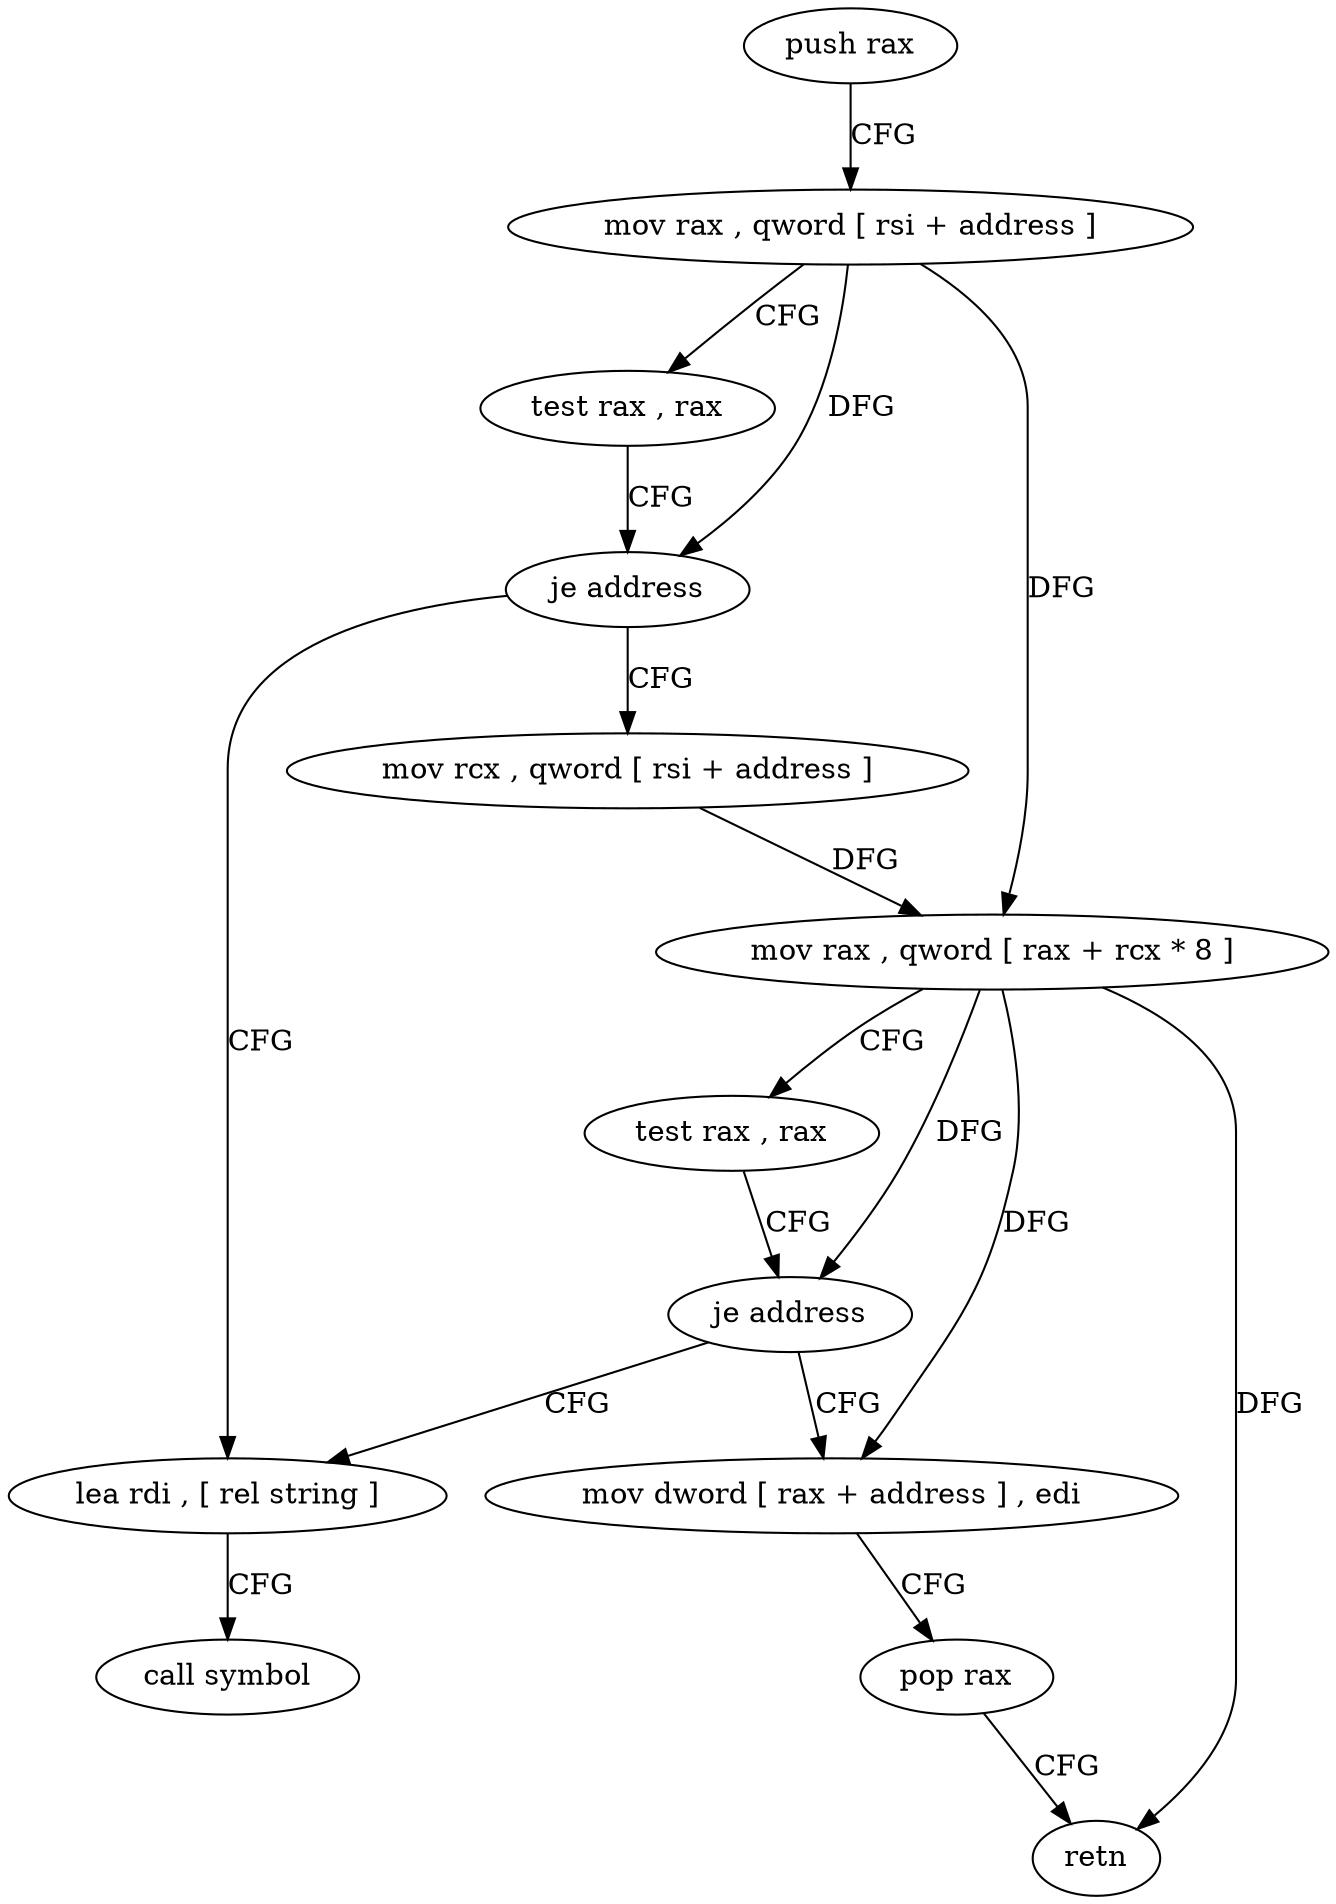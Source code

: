 digraph "func" {
"124720" [label = "push rax" ]
"124721" [label = "mov rax , qword [ rsi + address ]" ]
"124725" [label = "test rax , rax" ]
"124728" [label = "je address" ]
"124748" [label = "lea rdi , [ rel string ]" ]
"124730" [label = "mov rcx , qword [ rsi + address ]" ]
"124755" [label = "call symbol" ]
"124734" [label = "mov rax , qword [ rax + rcx * 8 ]" ]
"124738" [label = "test rax , rax" ]
"124741" [label = "je address" ]
"124743" [label = "mov dword [ rax + address ] , edi" ]
"124746" [label = "pop rax" ]
"124747" [label = "retn" ]
"124720" -> "124721" [ label = "CFG" ]
"124721" -> "124725" [ label = "CFG" ]
"124721" -> "124728" [ label = "DFG" ]
"124721" -> "124734" [ label = "DFG" ]
"124725" -> "124728" [ label = "CFG" ]
"124728" -> "124748" [ label = "CFG" ]
"124728" -> "124730" [ label = "CFG" ]
"124748" -> "124755" [ label = "CFG" ]
"124730" -> "124734" [ label = "DFG" ]
"124734" -> "124738" [ label = "CFG" ]
"124734" -> "124741" [ label = "DFG" ]
"124734" -> "124743" [ label = "DFG" ]
"124734" -> "124747" [ label = "DFG" ]
"124738" -> "124741" [ label = "CFG" ]
"124741" -> "124748" [ label = "CFG" ]
"124741" -> "124743" [ label = "CFG" ]
"124743" -> "124746" [ label = "CFG" ]
"124746" -> "124747" [ label = "CFG" ]
}
